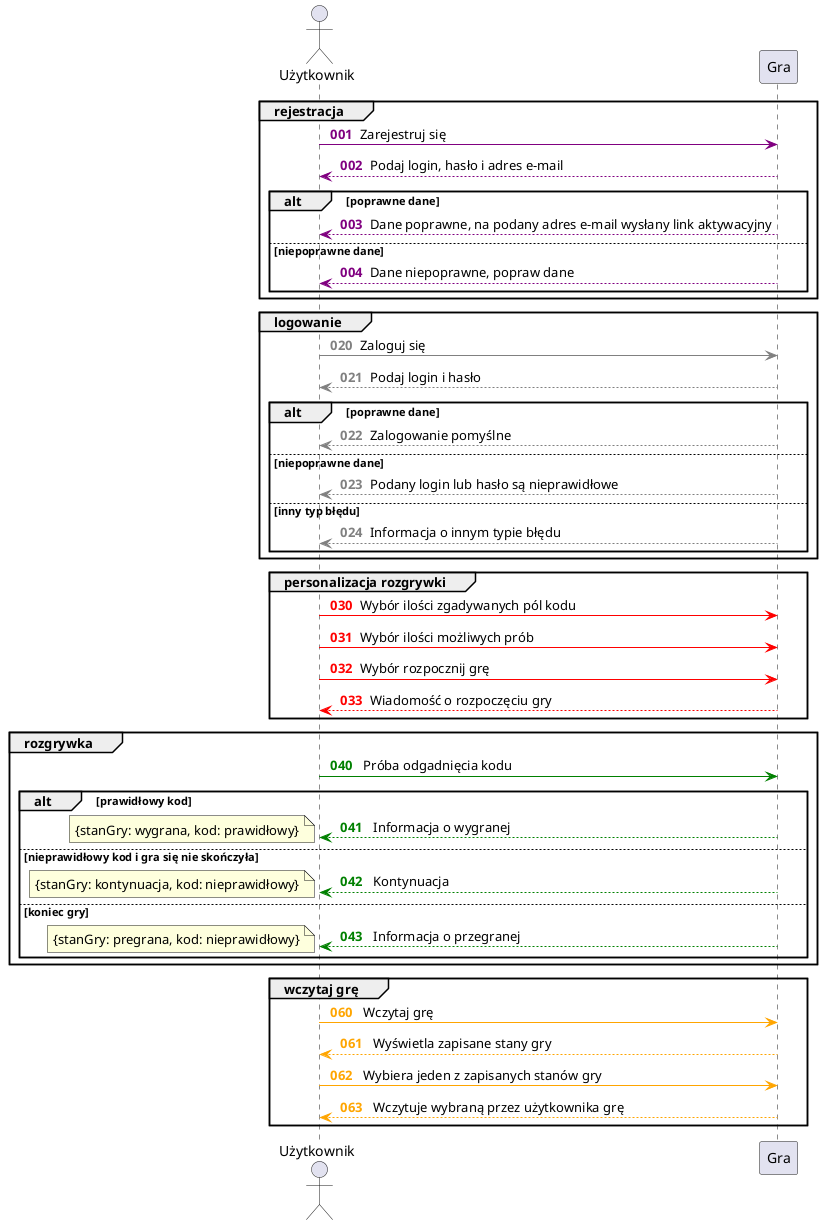@startuml
group rejestracja
  autonumber "<font color=purple><b> 000 "
  actor Użytkownik
  Użytkownik -[#purple]> Gra : Zarejestruj się
  Użytkownik  <-[#purple]- Gra : Podaj login, hasło i adres e-mail
  alt poprawne dane
    Użytkownik  <-[#purple]- Gra : Dane poprawne, na podany adres e-mail wysłany link aktywacyjny
  else niepoprawne dane
    Użytkownik  <-[#purple]- Gra : Dane niepoprawne, popraw dane
  end
end

group logowanie
  autonumber 20 1 "<font color=grey><b> 000 "
  Użytkownik -[#grey]> Gra : Zaloguj się
  Użytkownik  <-[#grey]- Gra : Podaj login i hasło

  alt poprawne dane
    Użytkownik  <-[#grey]- Gra : Zalogowanie pomyślne
  else niepoprawne dane
    Użytkownik <-[#grey]- Gra : Podany login lub hasło są nieprawidłowe
  else inny typ błędu
    Użytkownik  <-[#grey]- Gra : Informacja o innym typie błędu
  end
end

group personalizacja rozgrywki
  autonumber 30 1 "<font color=red><b> 000 "
  Użytkownik -[#red]> Gra : Wybór ilości zgadywanych pól kodu
  Użytkownik -[#red]> Gra : Wybór ilości możliwych prób
  Użytkownik -[#red]> Gra : Wybór rozpocznij grę
  Użytkownik  <-[#red]- Gra : Wiadomość o rozpoczęciu gry
end

group rozgrywka 
 autonumber 40 1 "<font color=green><b> 000  "
 Użytkownik -[#green]> Gra : Próba odgadnięcia kodu
 alt prawidłowy kod
    Użytkownik <-[#green]- Gra : Informacja o wygranej 
    note left: {stanGry: wygrana, kod: prawidłowy}
  else nieprawidłowy kod i gra się nie skończyła
    Użytkownik <-[#green]- Gra : Kontynuacja
    note left: {stanGry: kontynuacja, kod: nieprawidłowy}
  else koniec gry
    Użytkownik <-[#green]- Gra : Informacja o przegranej 
    note left: {stanGry: pregrana, kod: nieprawidłowy}
  end
end

group wczytaj grę
autonumber 60 1 "<font color=orange><b> 000  "
  Użytkownik -[#orange]> Gra : Wczytaj grę
  Użytkownik <-[#orange]- Gra : Wyświetla zapisane stany gry
  Użytkownik -[#orange]> Gra : Wybiera jeden z zapisanych stanów gry
  Użytkownik <-[#orange]- Gra : Wczytuje wybraną przez użytkownika grę
end
@enduml
